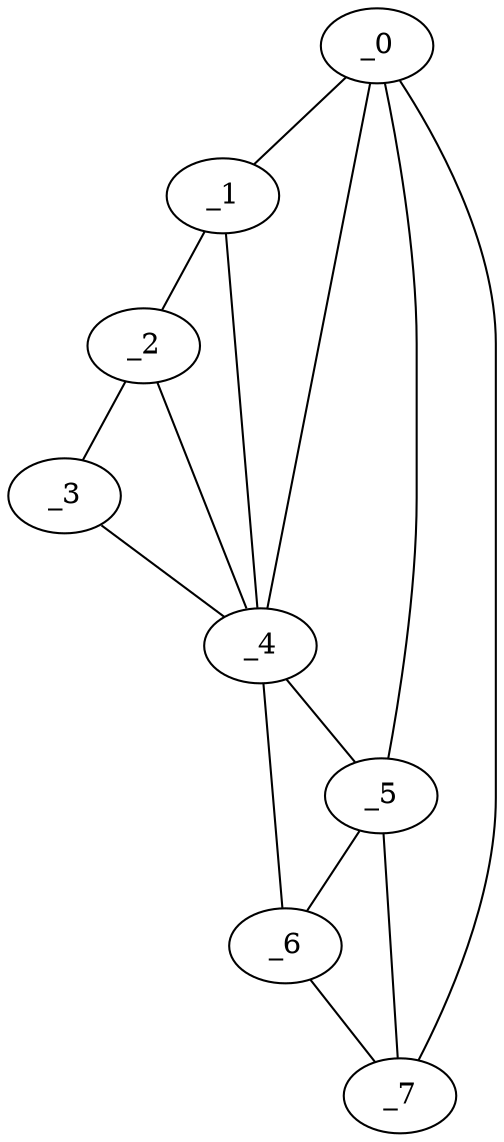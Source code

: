 graph "obj71__90.gxl" {
	_0	 [x=19,
		y=15];
	_1	 [x=22,
		y=52];
	_0 -- _1	 [valence=1];
	_4	 [x=109,
		y=35];
	_0 -- _4	 [valence=1];
	_5	 [x=110,
		y=22];
	_0 -- _5	 [valence=2];
	_7	 [x=112,
		y=15];
	_0 -- _7	 [valence=1];
	_2	 [x=32,
		y=102];
	_1 -- _2	 [valence=1];
	_1 -- _4	 [valence=1];
	_3	 [x=43,
		y=112];
	_2 -- _3	 [valence=1];
	_2 -- _4	 [valence=2];
	_3 -- _4	 [valence=1];
	_4 -- _5	 [valence=2];
	_6	 [x=111,
		y=29];
	_4 -- _6	 [valence=1];
	_5 -- _6	 [valence=2];
	_5 -- _7	 [valence=2];
	_6 -- _7	 [valence=1];
}
